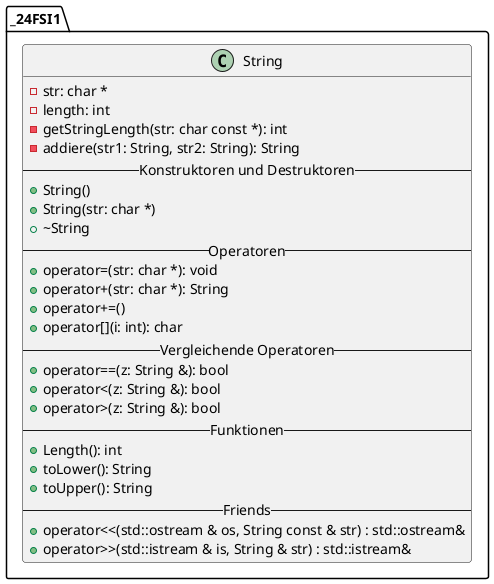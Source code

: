 @startuml
'https://plantuml.com/class-diagram
set namespaceSeparator ::
class _24FSI1::String {
-str: char *
-length: int
-getStringLength(str: char const *): int
-addiere(str1: String, str2: String): String
-- Konstruktoren und Destruktoren --
+String()
+String(str: char *)
+~String
-- Operatoren --
+operator=(str: char *): void
+operator+(str: char *): String
+operator+=()
+operator[](i: int): char
-- Vergleichende Operatoren --
+operator==(z: String &): bool
+operator<(z: String &): bool
+operator>(z: String &): bool
-- Funktionen --
+Length(): int
+toLower(): String
+toUpper(): String
-- Friends --
+operator<<(std::ostream & os, String const & str) : std::ostream&
+operator>>(std::istream & is, String & str) : std::istream&
}

}
@enduml